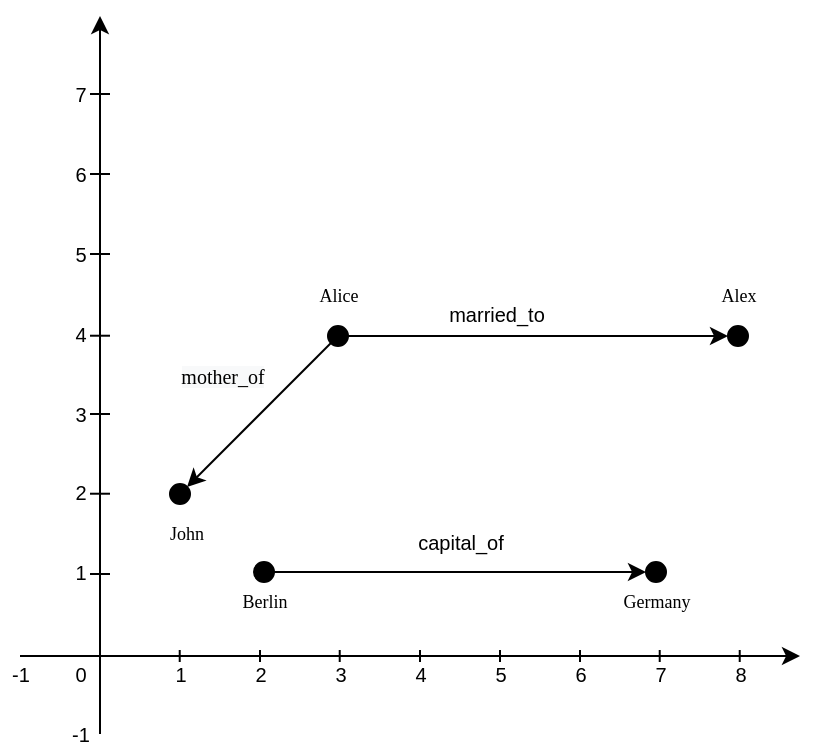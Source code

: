 <mxfile version="13.9.2" type="github">
  <diagram id="JXy_-5g3AJDw-Hipxu5U" name="Page-1">
    <mxGraphModel dx="988" dy="566" grid="1" gridSize="10" guides="1" tooltips="1" connect="1" arrows="1" fold="1" page="1" pageScale="1" pageWidth="850" pageHeight="1100" math="0" shadow="0">
      <root>
        <mxCell id="0" />
        <mxCell id="1" parent="0" />
        <mxCell id="DaDHKpYLHmDfNTXGdmyQ-12" value="" style="endArrow=classic;html=1;" edge="1" parent="1">
          <mxGeometry width="50" height="50" relative="1" as="geometry">
            <mxPoint x="200" y="400" as="sourcePoint" />
            <mxPoint x="200" y="41" as="targetPoint" />
          </mxGeometry>
        </mxCell>
        <mxCell id="DaDHKpYLHmDfNTXGdmyQ-13" value="" style="endArrow=classic;html=1;" edge="1" parent="1">
          <mxGeometry width="50" height="50" relative="1" as="geometry">
            <mxPoint x="160" y="361" as="sourcePoint" />
            <mxPoint x="550" y="361" as="targetPoint" />
          </mxGeometry>
        </mxCell>
        <mxCell id="DaDHKpYLHmDfNTXGdmyQ-14" value="" style="ellipse;whiteSpace=wrap;html=1;aspect=fixed;fillColor=#000000;" vertex="1" parent="1">
          <mxGeometry x="235" y="275" width="10" height="10" as="geometry" />
        </mxCell>
        <mxCell id="DaDHKpYLHmDfNTXGdmyQ-21" style="rounded=0;orthogonalLoop=1;jettySize=auto;html=1;exitX=0;exitY=1;exitDx=0;exitDy=0;entryX=1;entryY=0;entryDx=0;entryDy=0;shadow=0;jumpStyle=none;" edge="1" parent="1" source="DaDHKpYLHmDfNTXGdmyQ-16" target="DaDHKpYLHmDfNTXGdmyQ-14">
          <mxGeometry relative="1" as="geometry" />
        </mxCell>
        <mxCell id="DaDHKpYLHmDfNTXGdmyQ-26" value="&lt;span style=&quot;font-family: verdana; font-size: 10px; background-color: rgb(248, 249, 250);&quot;&gt;mother_of&lt;/span&gt;" style="edgeLabel;html=1;align=center;verticalAlign=middle;resizable=0;points=[];fontSize=10;" vertex="1" connectable="0" parent="DaDHKpYLHmDfNTXGdmyQ-21">
          <mxGeometry x="0.025" y="-1" relative="1" as="geometry">
            <mxPoint x="-16.95" y="-20.14" as="offset" />
          </mxGeometry>
        </mxCell>
        <mxCell id="DaDHKpYLHmDfNTXGdmyQ-25" style="edgeStyle=none;rounded=0;jumpStyle=none;orthogonalLoop=1;jettySize=auto;html=1;exitX=1;exitY=0.5;exitDx=0;exitDy=0;entryX=0;entryY=0.5;entryDx=0;entryDy=0;shadow=0;strokeColor=#000000;" edge="1" parent="1" source="DaDHKpYLHmDfNTXGdmyQ-16" target="DaDHKpYLHmDfNTXGdmyQ-18">
          <mxGeometry relative="1" as="geometry" />
        </mxCell>
        <mxCell id="DaDHKpYLHmDfNTXGdmyQ-27" value="&lt;span style=&quot;font-size: 10px;&quot;&gt;married_to&lt;/span&gt;" style="edgeLabel;html=1;align=center;verticalAlign=middle;resizable=0;points=[];fontSize=10;" vertex="1" connectable="0" parent="DaDHKpYLHmDfNTXGdmyQ-25">
          <mxGeometry x="-0.223" relative="1" as="geometry">
            <mxPoint y="-11.22" as="offset" />
          </mxGeometry>
        </mxCell>
        <mxCell id="DaDHKpYLHmDfNTXGdmyQ-16" value="" style="ellipse;whiteSpace=wrap;html=1;aspect=fixed;fillColor=#000000;" vertex="1" parent="1">
          <mxGeometry x="314" y="196" width="10" height="10" as="geometry" />
        </mxCell>
        <mxCell id="DaDHKpYLHmDfNTXGdmyQ-18" value="" style="ellipse;whiteSpace=wrap;html=1;aspect=fixed;fillColor=#000000;" vertex="1" parent="1">
          <mxGeometry x="514" y="196" width="10" height="10" as="geometry" />
        </mxCell>
        <mxCell id="DaDHKpYLHmDfNTXGdmyQ-23" value="&lt;span style=&quot;font-size: 10px;&quot;&gt;capital_of&lt;/span&gt;" style="edgeStyle=none;rounded=0;jumpStyle=none;orthogonalLoop=1;jettySize=auto;html=1;exitX=1;exitY=0.5;exitDx=0;exitDy=0;entryX=0;entryY=0.5;entryDx=0;entryDy=0;shadow=0;strokeColor=#000000;fontSize=10;" edge="1" parent="1" source="DaDHKpYLHmDfNTXGdmyQ-19" target="DaDHKpYLHmDfNTXGdmyQ-20">
          <mxGeometry y="15" relative="1" as="geometry">
            <mxPoint as="offset" />
          </mxGeometry>
        </mxCell>
        <mxCell id="DaDHKpYLHmDfNTXGdmyQ-19" value="" style="ellipse;whiteSpace=wrap;html=1;aspect=fixed;fillColor=#000000;" vertex="1" parent="1">
          <mxGeometry x="277" y="314" width="10" height="10" as="geometry" />
        </mxCell>
        <mxCell id="DaDHKpYLHmDfNTXGdmyQ-20" value="" style="ellipse;whiteSpace=wrap;html=1;aspect=fixed;fillColor=#000000;" vertex="1" parent="1">
          <mxGeometry x="473" y="314" width="10" height="10" as="geometry" />
        </mxCell>
        <mxCell id="DaDHKpYLHmDfNTXGdmyQ-28" value="&lt;span style=&quot;font-family: verdana; font-size: 9px;&quot;&gt;John&lt;/span&gt;" style="text;html=1;align=center;verticalAlign=middle;resizable=0;points=[];autosize=1;fontSize=9;" vertex="1" parent="1">
          <mxGeometry x="222.5" y="290" width="40" height="20" as="geometry" />
        </mxCell>
        <mxCell id="DaDHKpYLHmDfNTXGdmyQ-29" value="&lt;span style=&quot;font-family: verdana; font-size: 9px;&quot;&gt;Alice&lt;/span&gt;" style="text;html=1;align=center;verticalAlign=middle;resizable=0;points=[];autosize=1;fontSize=9;" vertex="1" parent="1">
          <mxGeometry x="299" y="171" width="40" height="20" as="geometry" />
        </mxCell>
        <mxCell id="DaDHKpYLHmDfNTXGdmyQ-30" value="&lt;span style=&quot;font-family: verdana; font-size: 9px;&quot;&gt;Alex&lt;/span&gt;" style="text;html=1;align=center;verticalAlign=middle;resizable=0;points=[];autosize=1;fontSize=9;" vertex="1" parent="1">
          <mxGeometry x="504" y="171" width="30" height="20" as="geometry" />
        </mxCell>
        <mxCell id="DaDHKpYLHmDfNTXGdmyQ-31" value="&lt;span style=&quot;font-family: verdana; font-size: 9px;&quot;&gt;Berlin&lt;/span&gt;" style="text;html=1;align=center;verticalAlign=middle;resizable=0;points=[];autosize=1;fontSize=9;" vertex="1" parent="1">
          <mxGeometry x="262" y="324" width="40" height="20" as="geometry" />
        </mxCell>
        <mxCell id="DaDHKpYLHmDfNTXGdmyQ-32" value="&lt;span style=&quot;font-family: verdana; font-size: 9px;&quot;&gt;Germany&lt;/span&gt;" style="text;html=1;align=center;verticalAlign=middle;resizable=0;points=[];autosize=1;fontSize=9;" vertex="1" parent="1">
          <mxGeometry x="448" y="324" width="60" height="20" as="geometry" />
        </mxCell>
        <mxCell id="DaDHKpYLHmDfNTXGdmyQ-38" value="" style="endArrow=none;html=1;shadow=0;strokeColor=#000000;fontSize=10;" edge="1" parent="1">
          <mxGeometry width="50" height="50" relative="1" as="geometry">
            <mxPoint x="195" y="320" as="sourcePoint" />
            <mxPoint x="205" y="320" as="targetPoint" />
          </mxGeometry>
        </mxCell>
        <mxCell id="DaDHKpYLHmDfNTXGdmyQ-39" value="" style="endArrow=none;html=1;shadow=0;strokeColor=#000000;fontSize=10;" edge="1" parent="1">
          <mxGeometry width="50" height="50" relative="1" as="geometry">
            <mxPoint x="195" y="279.86" as="sourcePoint" />
            <mxPoint x="205" y="279.86" as="targetPoint" />
          </mxGeometry>
        </mxCell>
        <mxCell id="DaDHKpYLHmDfNTXGdmyQ-40" value="" style="endArrow=none;html=1;shadow=0;strokeColor=#000000;fontSize=10;" edge="1" parent="1">
          <mxGeometry width="50" height="50" relative="1" as="geometry">
            <mxPoint x="195" y="240" as="sourcePoint" />
            <mxPoint x="205" y="240" as="targetPoint" />
          </mxGeometry>
        </mxCell>
        <mxCell id="DaDHKpYLHmDfNTXGdmyQ-41" value="" style="endArrow=none;html=1;shadow=0;strokeColor=#000000;fontSize=10;" edge="1" parent="1">
          <mxGeometry width="50" height="50" relative="1" as="geometry">
            <mxPoint x="195" y="200.86" as="sourcePoint" />
            <mxPoint x="205" y="200.86" as="targetPoint" />
          </mxGeometry>
        </mxCell>
        <mxCell id="DaDHKpYLHmDfNTXGdmyQ-42" value="" style="endArrow=none;html=1;shadow=0;strokeColor=#000000;fontSize=10;" edge="1" parent="1">
          <mxGeometry width="50" height="50" relative="1" as="geometry">
            <mxPoint x="195" y="160" as="sourcePoint" />
            <mxPoint x="205" y="160" as="targetPoint" />
          </mxGeometry>
        </mxCell>
        <mxCell id="DaDHKpYLHmDfNTXGdmyQ-43" value="" style="endArrow=none;html=1;shadow=0;strokeColor=#000000;fontSize=10;" edge="1" parent="1">
          <mxGeometry width="50" height="50" relative="1" as="geometry">
            <mxPoint x="195" y="120" as="sourcePoint" />
            <mxPoint x="205" y="120" as="targetPoint" />
          </mxGeometry>
        </mxCell>
        <mxCell id="DaDHKpYLHmDfNTXGdmyQ-44" value="" style="endArrow=none;html=1;shadow=0;strokeColor=#000000;fontSize=10;" edge="1" parent="1">
          <mxGeometry width="50" height="50" relative="1" as="geometry">
            <mxPoint x="195" y="80" as="sourcePoint" />
            <mxPoint x="205" y="80" as="targetPoint" />
          </mxGeometry>
        </mxCell>
        <mxCell id="DaDHKpYLHmDfNTXGdmyQ-45" value="" style="endArrow=none;html=1;shadow=0;strokeColor=#000000;fontSize=10;" edge="1" parent="1">
          <mxGeometry width="50" height="50" relative="1" as="geometry">
            <mxPoint x="239.86" y="358" as="sourcePoint" />
            <mxPoint x="239.86" y="364" as="targetPoint" />
          </mxGeometry>
        </mxCell>
        <mxCell id="DaDHKpYLHmDfNTXGdmyQ-46" value="" style="endArrow=none;html=1;shadow=0;strokeColor=#000000;fontSize=10;" edge="1" parent="1">
          <mxGeometry width="50" height="50" relative="1" as="geometry">
            <mxPoint x="280" y="358" as="sourcePoint" />
            <mxPoint x="280" y="364" as="targetPoint" />
          </mxGeometry>
        </mxCell>
        <mxCell id="DaDHKpYLHmDfNTXGdmyQ-47" value="" style="endArrow=none;html=1;shadow=0;strokeColor=#000000;fontSize=10;" edge="1" parent="1">
          <mxGeometry width="50" height="50" relative="1" as="geometry">
            <mxPoint x="319.86" y="358" as="sourcePoint" />
            <mxPoint x="319.86" y="364" as="targetPoint" />
          </mxGeometry>
        </mxCell>
        <mxCell id="DaDHKpYLHmDfNTXGdmyQ-48" value="" style="endArrow=none;html=1;shadow=0;strokeColor=#000000;fontSize=10;" edge="1" parent="1">
          <mxGeometry width="50" height="50" relative="1" as="geometry">
            <mxPoint x="360" y="358" as="sourcePoint" />
            <mxPoint x="360" y="364" as="targetPoint" />
          </mxGeometry>
        </mxCell>
        <mxCell id="DaDHKpYLHmDfNTXGdmyQ-49" value="" style="endArrow=none;html=1;shadow=0;strokeColor=#000000;fontSize=10;" edge="1" parent="1">
          <mxGeometry width="50" height="50" relative="1" as="geometry">
            <mxPoint x="400" y="358" as="sourcePoint" />
            <mxPoint x="400" y="364" as="targetPoint" />
          </mxGeometry>
        </mxCell>
        <mxCell id="DaDHKpYLHmDfNTXGdmyQ-50" value="" style="endArrow=none;html=1;shadow=0;strokeColor=#000000;fontSize=10;" edge="1" parent="1">
          <mxGeometry width="50" height="50" relative="1" as="geometry">
            <mxPoint x="440" y="358" as="sourcePoint" />
            <mxPoint x="440" y="364" as="targetPoint" />
          </mxGeometry>
        </mxCell>
        <mxCell id="DaDHKpYLHmDfNTXGdmyQ-51" value="" style="endArrow=none;html=1;shadow=0;strokeColor=#000000;fontSize=10;" edge="1" parent="1">
          <mxGeometry width="50" height="50" relative="1" as="geometry">
            <mxPoint x="479.86" y="358" as="sourcePoint" />
            <mxPoint x="479.86" y="364" as="targetPoint" />
          </mxGeometry>
        </mxCell>
        <mxCell id="DaDHKpYLHmDfNTXGdmyQ-52" value="" style="endArrow=none;html=1;shadow=0;strokeColor=#000000;fontSize=10;" edge="1" parent="1">
          <mxGeometry width="50" height="50" relative="1" as="geometry">
            <mxPoint x="519.86" y="358" as="sourcePoint" />
            <mxPoint x="519.86" y="364" as="targetPoint" />
          </mxGeometry>
        </mxCell>
        <mxCell id="DaDHKpYLHmDfNTXGdmyQ-53" value="1" style="text;html=1;align=center;verticalAlign=middle;resizable=0;points=[];autosize=1;fontSize=10;" vertex="1" parent="1">
          <mxGeometry x="230" y="360" width="20" height="20" as="geometry" />
        </mxCell>
        <mxCell id="DaDHKpYLHmDfNTXGdmyQ-54" value="2" style="text;html=1;align=center;verticalAlign=middle;resizable=0;points=[];autosize=1;fontSize=10;" vertex="1" parent="1">
          <mxGeometry x="270" y="360" width="20" height="20" as="geometry" />
        </mxCell>
        <mxCell id="DaDHKpYLHmDfNTXGdmyQ-55" value="3" style="text;html=1;align=center;verticalAlign=middle;resizable=0;points=[];autosize=1;fontSize=10;" vertex="1" parent="1">
          <mxGeometry x="310" y="360" width="20" height="20" as="geometry" />
        </mxCell>
        <mxCell id="DaDHKpYLHmDfNTXGdmyQ-56" value="4" style="text;html=1;align=center;verticalAlign=middle;resizable=0;points=[];autosize=1;fontSize=10;" vertex="1" parent="1">
          <mxGeometry x="350" y="360" width="20" height="20" as="geometry" />
        </mxCell>
        <mxCell id="DaDHKpYLHmDfNTXGdmyQ-57" value="5" style="text;html=1;align=center;verticalAlign=middle;resizable=0;points=[];autosize=1;fontSize=10;" vertex="1" parent="1">
          <mxGeometry x="390" y="360" width="20" height="20" as="geometry" />
        </mxCell>
        <mxCell id="DaDHKpYLHmDfNTXGdmyQ-59" value="6" style="text;html=1;align=center;verticalAlign=middle;resizable=0;points=[];autosize=1;fontSize=10;" vertex="1" parent="1">
          <mxGeometry x="430" y="360" width="20" height="20" as="geometry" />
        </mxCell>
        <mxCell id="DaDHKpYLHmDfNTXGdmyQ-60" value="7" style="text;html=1;align=center;verticalAlign=middle;resizable=0;points=[];autosize=1;fontSize=10;" vertex="1" parent="1">
          <mxGeometry x="470" y="360" width="20" height="20" as="geometry" />
        </mxCell>
        <mxCell id="DaDHKpYLHmDfNTXGdmyQ-61" value="8" style="text;html=1;align=center;verticalAlign=middle;resizable=0;points=[];autosize=1;fontSize=10;" vertex="1" parent="1">
          <mxGeometry x="510" y="360" width="20" height="20" as="geometry" />
        </mxCell>
        <mxCell id="DaDHKpYLHmDfNTXGdmyQ-62" value="1" style="text;html=1;align=center;verticalAlign=middle;resizable=0;points=[];autosize=1;fontSize=10;" vertex="1" parent="1">
          <mxGeometry x="180" y="309" width="20" height="20" as="geometry" />
        </mxCell>
        <mxCell id="DaDHKpYLHmDfNTXGdmyQ-63" value="2" style="text;html=1;align=center;verticalAlign=middle;resizable=0;points=[];autosize=1;fontSize=10;" vertex="1" parent="1">
          <mxGeometry x="180" y="269" width="20" height="20" as="geometry" />
        </mxCell>
        <mxCell id="DaDHKpYLHmDfNTXGdmyQ-64" value="3" style="text;html=1;align=center;verticalAlign=middle;resizable=0;points=[];autosize=1;fontSize=10;" vertex="1" parent="1">
          <mxGeometry x="180" y="230" width="20" height="20" as="geometry" />
        </mxCell>
        <mxCell id="DaDHKpYLHmDfNTXGdmyQ-65" value="4" style="text;html=1;align=center;verticalAlign=middle;resizable=0;points=[];autosize=1;fontSize=10;" vertex="1" parent="1">
          <mxGeometry x="180" y="190" width="20" height="20" as="geometry" />
        </mxCell>
        <mxCell id="DaDHKpYLHmDfNTXGdmyQ-66" value="5" style="text;html=1;align=center;verticalAlign=middle;resizable=0;points=[];autosize=1;fontSize=10;" vertex="1" parent="1">
          <mxGeometry x="180" y="150" width="20" height="20" as="geometry" />
        </mxCell>
        <mxCell id="DaDHKpYLHmDfNTXGdmyQ-67" value="6" style="text;html=1;align=center;verticalAlign=middle;resizable=0;points=[];autosize=1;fontSize=10;" vertex="1" parent="1">
          <mxGeometry x="180" y="110" width="20" height="20" as="geometry" />
        </mxCell>
        <mxCell id="DaDHKpYLHmDfNTXGdmyQ-68" value="7" style="text;html=1;align=center;verticalAlign=middle;resizable=0;points=[];autosize=1;fontSize=10;" vertex="1" parent="1">
          <mxGeometry x="180" y="70" width="20" height="20" as="geometry" />
        </mxCell>
        <mxCell id="DaDHKpYLHmDfNTXGdmyQ-69" value="0" style="text;html=1;align=center;verticalAlign=middle;resizable=0;points=[];autosize=1;fontSize=10;" vertex="1" parent="1">
          <mxGeometry x="180" y="360" width="20" height="20" as="geometry" />
        </mxCell>
        <mxCell id="DaDHKpYLHmDfNTXGdmyQ-70" value="-1" style="text;html=1;align=center;verticalAlign=middle;resizable=0;points=[];autosize=1;fontSize=10;" vertex="1" parent="1">
          <mxGeometry x="180" y="390" width="20" height="20" as="geometry" />
        </mxCell>
        <mxCell id="DaDHKpYLHmDfNTXGdmyQ-71" value="-1" style="text;html=1;align=center;verticalAlign=middle;resizable=0;points=[];autosize=1;fontSize=10;" vertex="1" parent="1">
          <mxGeometry x="150" y="360" width="20" height="20" as="geometry" />
        </mxCell>
      </root>
    </mxGraphModel>
  </diagram>
</mxfile>
